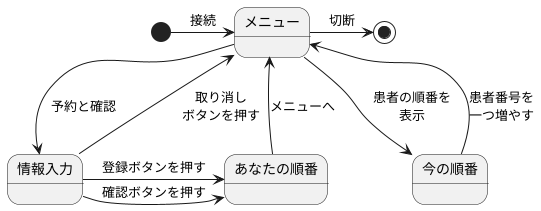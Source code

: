@startuml 診察
[*] -right-> メニュー : 接続
メニュー -right-> [*] : 切断
メニュー --> 情報入力 : 予約と確認
メニュー <-right- 情報入力 : 取り消し\nボタンを押す
メニュー <-- あなたの順番 : メニューへ
メニュー --> 今の順番 : 患者の順番を\n表示
メニュー <-right- 今の順番 : 患者番号を\n一つ増やす
情報入力 -right-> あなたの順番 : 登録ボタンを押す
情報入力 -right-> あなたの順番 : 確認ボタンを押す
@enduml
